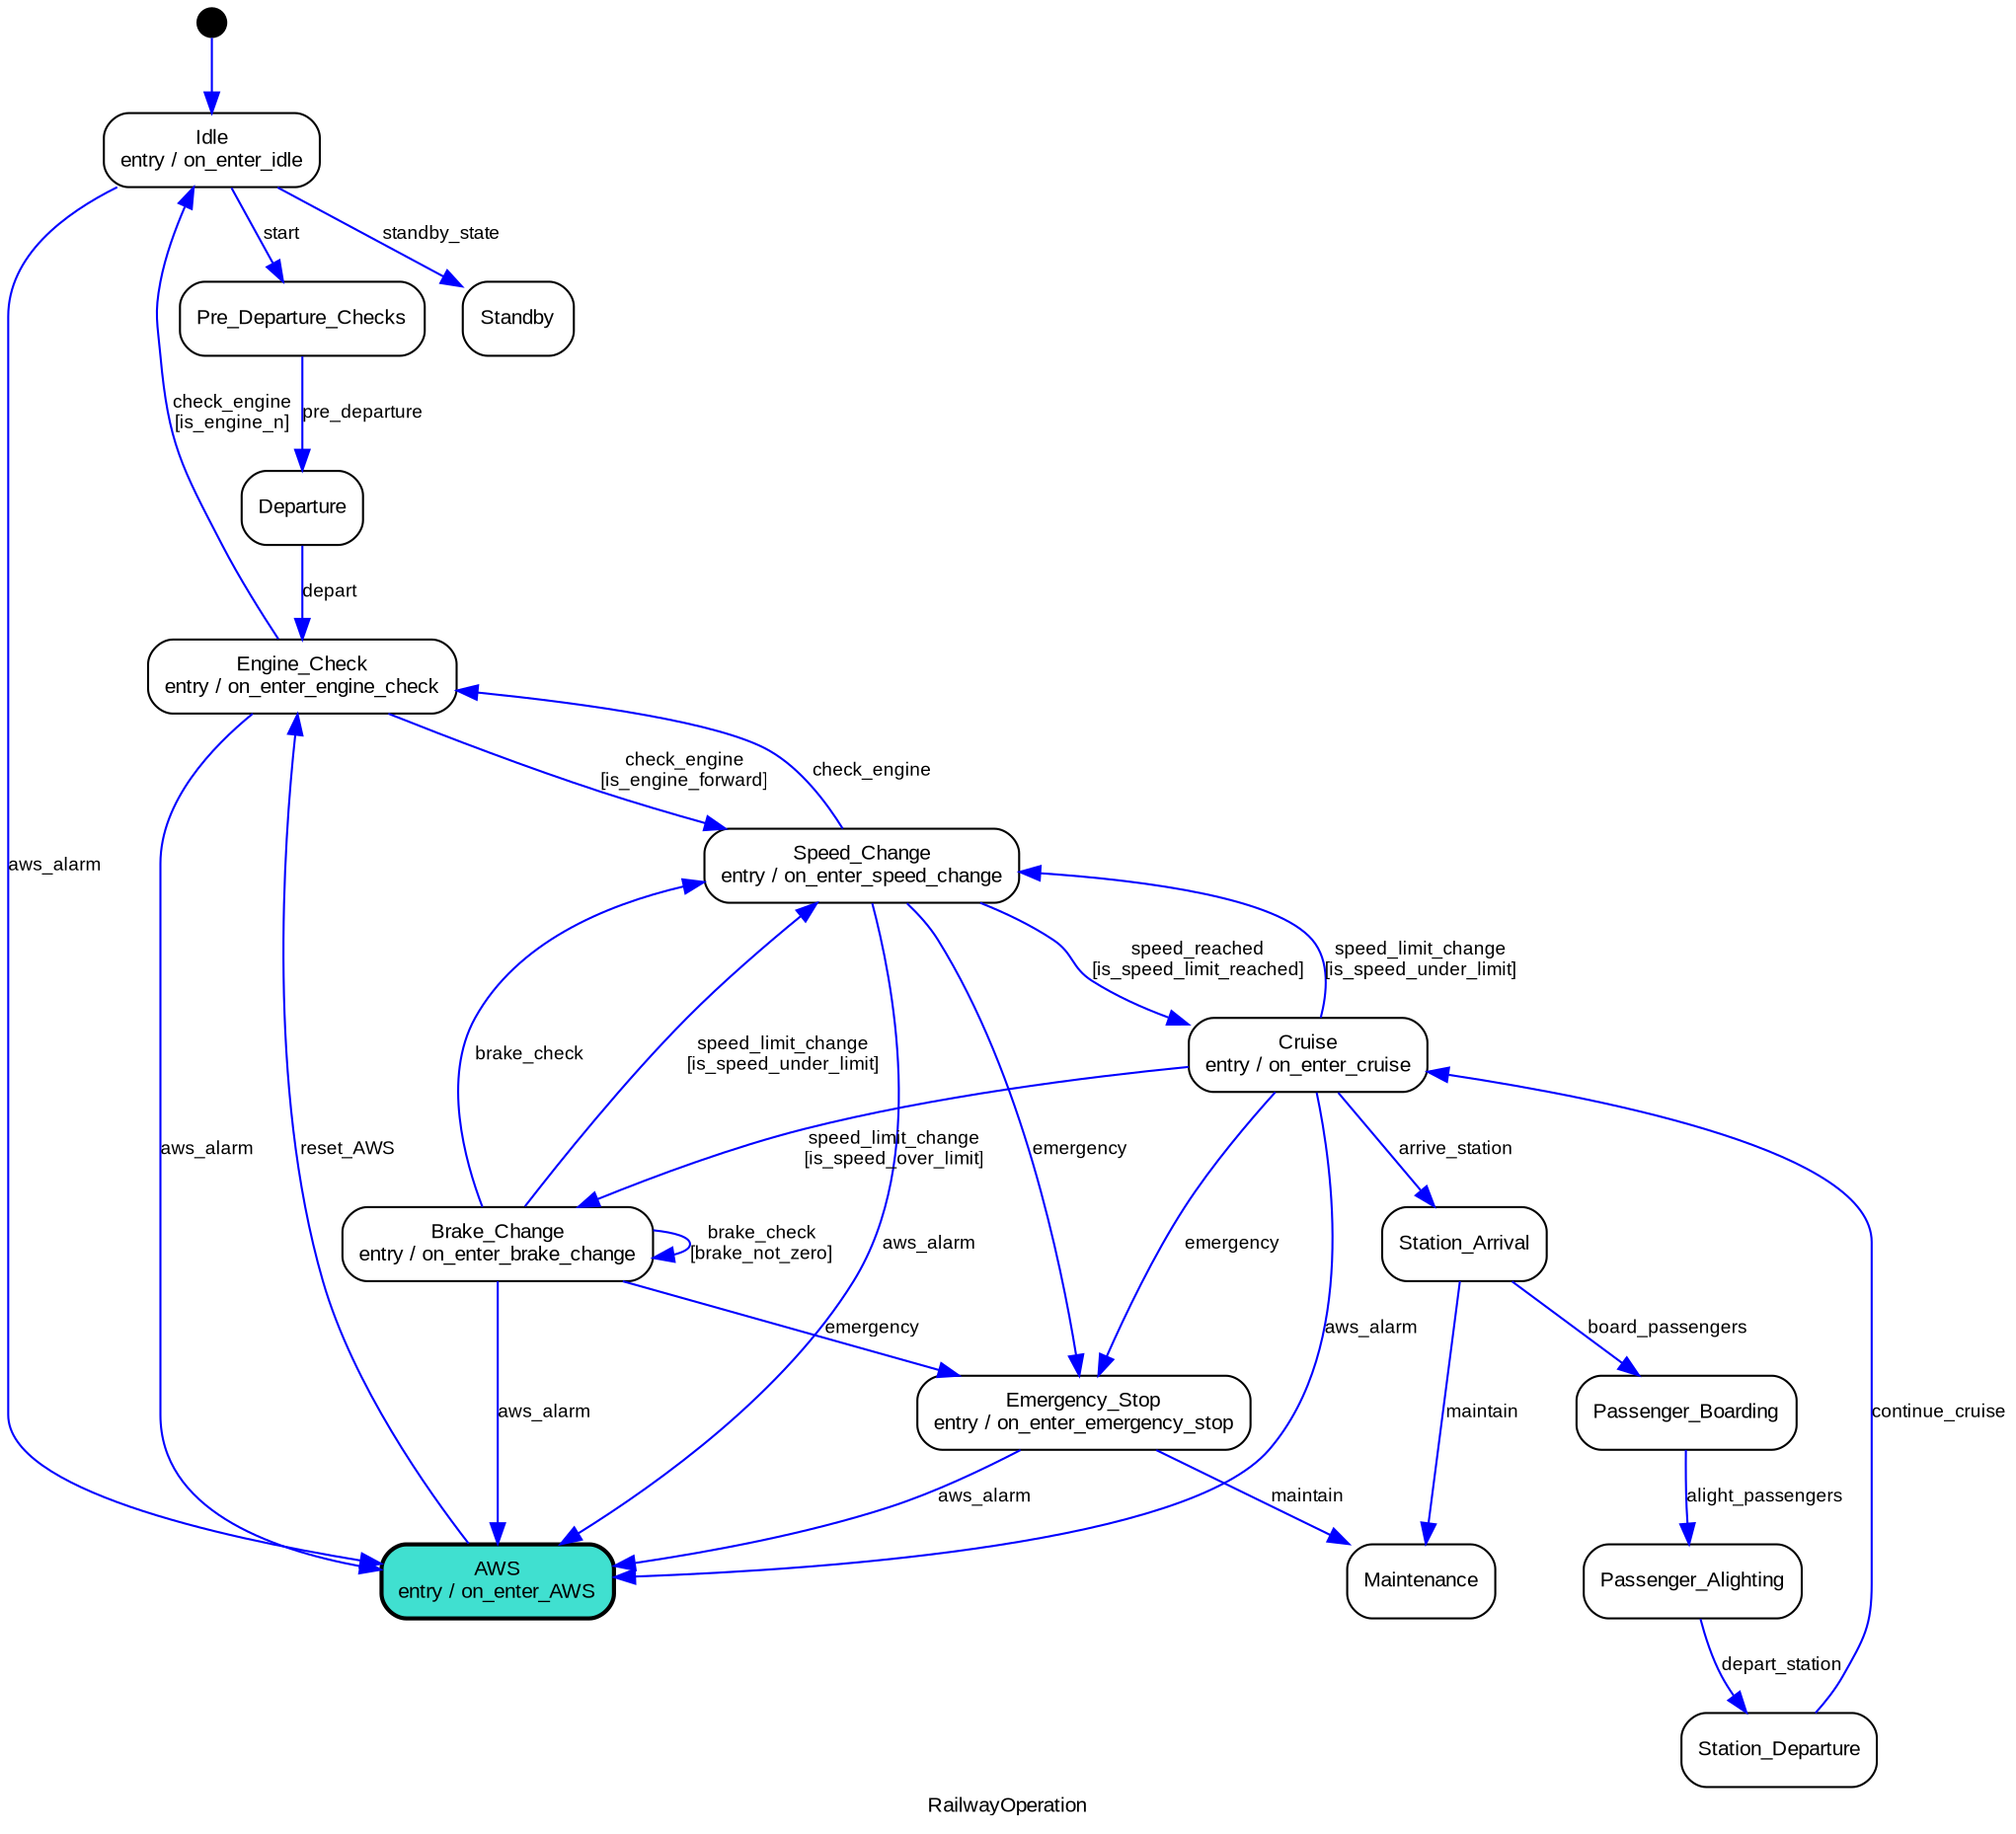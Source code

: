digraph list {
  label=RailwayOperation;
  fontname=Arial;
  fontsize=10;
  rankdir=TB; // Change rank direction to top-to-bottom for a vertical layout

  // Initial Node
  i [shape=circle, style=filled, fontsize=1, fixedsize=true, width=0.2, height=0.2, fillcolor=black];
  i -> idle [label="", color=blue, fontname=Arial, fontsize=9];

  // Idle State
  idle [label="Idle\nentry / on_enter_idle", shape=rectangle, style="rounded, filled", fontname=Arial, fontsize=10, peripheries=1, fillcolor=white];
  idle -> pre_departure_checks [label=start, color=blue, fontname=Arial, fontsize=9];
  idle -> AWS [label="aws_alarm", color=blue, fontname=Arial, fontsize=9];
  idle -> standby [label="standby_state", color=blue, fontname=Arial, fontsize=9];

  // AWS State
  AWS [label="AWS\nentry / on_enter_AWS", shape=rectangle, style="rounded, filled", fontname=Arial, fontsize=10, peripheries=1, penwidth=2, fillcolor=turquoise];
  AWS -> engine_check [label="reset_AWS", color=blue, fontname=Arial, fontsize=9];

  // Brake Change State
  brake_change [label="Brake_Change\nentry / on_enter_brake_change", shape=rectangle, style="rounded, filled", fontname=Arial, fontsize=10, peripheries=1, fillcolor=white];
  brake_change -> speed_change [label="brake_check", color=blue, fontname=Arial, fontsize=9];
  brake_change -> brake_change [label="brake_check\n[brake_not_zero]", color=blue, fontname=Arial, fontsize=9];
  brake_change -> speed_change [label="speed_limit_change\n[is_speed_under_limit]", color=blue, fontname=Arial, fontsize=9];
  brake_change -> AWS [label="aws_alarm", color=blue, fontname=Arial, fontsize=9];
  brake_change -> emergency_stop [label=emergency, color=blue, fontname=Arial, fontsize=9];

  // Cruise State
  cruise [label="Cruise\nentry / on_enter_cruise", shape=rectangle, style="rounded, filled", fontname=Arial, fontsize=10, peripheries=1, fillcolor=white];
  cruise -> brake_change [label="speed_limit_change\n[is_speed_over_limit]", color=blue, fontname=Arial, fontsize=9];
  cruise -> speed_change [label="speed_limit_change\n[is_speed_under_limit]", color=blue, fontname=Arial, fontsize=9];
  cruise -> station_arrival [label="arrive_station", color=blue, fontname=Arial, fontsize=9];
  cruise -> AWS [label="aws_alarm", color=blue, fontname=Arial, fontsize=9];
  cruise -> emergency_stop [label=emergency, color=blue, fontname=Arial, fontsize=9];

  // Departure State
  departure [label=Departure, shape=rectangle, style="rounded, filled", fontname=Arial, fontsize=10, peripheries=1, fillcolor=white];
  departure -> engine_check [label=depart, color=blue, fontname=Arial, fontsize=9];

  // Emergency Stop State
  emergency_stop [label="Emergency_Stop\nentry / on_enter_emergency_stop", shape=rectangle, style="rounded, filled", fontname=Arial, fontsize=10, peripheries=1, fillcolor=white];
  emergency_stop -> AWS [label="aws_alarm", color=blue, fontname=Arial, fontsize=9];
  emergency_stop -> maintenance [label=maintain, color=blue, fontname=Arial, fontsize=9];

  // Engine Check State
  engine_check [label="Engine_Check\nentry / on_enter_engine_check", shape=rectangle, style="rounded, filled", fontname=Arial, fontsize=10, peripheries=1, fillcolor=white];
  engine_check -> speed_change [label="check_engine\n[is_engine_forward]", color=blue, fontname=Arial, fontsize=9];
  engine_check -> idle [label="check_engine\n[is_engine_n]", color=blue, fontname=Arial, fontsize=9];
  engine_check -> AWS [label="aws_alarm", color=blue, fontname=Arial, fontsize=9];

  // Maintenance State
  maintenance [label=Maintenance, shape=rectangle, style="rounded, filled", fontname=Arial, fontsize=10, peripheries=1, fillcolor=white];

  // Passenger States
  passenger_alighting [label="Passenger_Alighting", shape=rectangle, style="rounded, filled", fontname=Arial, fontsize=10, peripheries=1, fillcolor=white];
  passenger_alighting -> station_departure [label="depart_station", color=blue, fontname=Arial, fontsize=9];
  passenger_boarding [label="Passenger_Boarding", shape=rectangle, style="rounded, filled", fontname=Arial, fontsize=10, peripheries=1, fillcolor=white];
  passenger_boarding -> passenger_alighting [label="alight_passengers", color=blue, fontname=Arial, fontsize=9];

  // Pre-Departure Checks State
  pre_departure_checks [label="Pre_Departure_Checks", shape=rectangle, style="rounded, filled", fontname=Arial, fontsize=10, peripheries=1, fillcolor=white];
  pre_departure_checks -> departure [label="pre_departure", color=blue, fontname=Arial, fontsize=9];

  // Speed Change State
  speed_change [label="Speed_Change\nentry / on_enter_speed_change", shape=rectangle, style="rounded, filled", fontname=Arial, fontsize=10, peripheries=1, fillcolor=white];
  speed_change -> engine_check [label="check_engine", color=blue, fontname=Arial, fontsize=9];
  speed_change -> cruise [label="speed_reached\n[is_speed_limit_reached]", color=blue, fontname=Arial, fontsize=9];
  speed_change -> AWS [label="aws_alarm", color=blue, fontname=Arial, fontsize=9];
  speed_change -> emergency_stop [label=emergency, color=blue, fontname=Arial, fontsize=9];

  // Standby State
  standby [label=Standby, shape=rectangle, style="rounded, filled", fontname=Arial, fontsize=10, peripheries=1, fillcolor=white];

  // Station Arrival and Departure States
  station_arrival [label="Station_Arrival", shape=rectangle, style="rounded, filled", fontname=Arial, fontsize=10, peripheries=1, fillcolor=white];
  station_arrival -> passenger_boarding [label="board_passengers", color=blue, fontname=Arial, fontsize=9];
  station_arrival -> maintenance [label=maintain, color=blue, fontname=Arial, fontsize=9];
  station_departure [label="Station_Departure", shape=rectangle, style="rounded, filled", fontname=Arial, fontsize=10, peripheries=1, fillcolor=white];
  station_departure -> cruise [label="continue_cruise", color=blue, fontname=Arial, fontsize=9];
}

